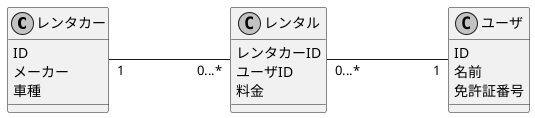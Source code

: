 @startuml class_diagram
' 多対多のクラス図の例

skinparam monochrome true
skinparam shadowing false

' クラスを定義
class レンタカー{
    ID
    メーカー
    車種
}

class レンタル{
    レンタカーID
    ユーザID
    料金
}

class ユーザ{
    ID
    名前
    免許証番号
}

' 関係を定義 
left to right direction
レンタカー "1" --- "0...*" レンタル
レンタル "0...*" --- "1" ユーザ

' umlの終了を宣言
@enduml